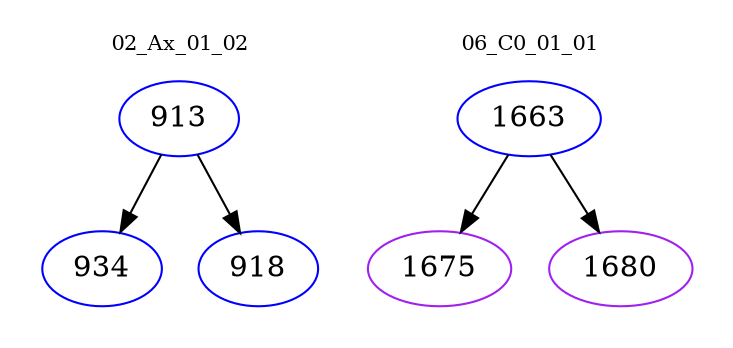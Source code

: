 digraph{
subgraph cluster_0 {
color = white
label = "02_Ax_01_02";
fontsize=10;
T0_913 [label="913", color="blue"]
T0_913 -> T0_934 [color="black"]
T0_934 [label="934", color="blue"]
T0_913 -> T0_918 [color="black"]
T0_918 [label="918", color="blue"]
}
subgraph cluster_1 {
color = white
label = "06_C0_01_01";
fontsize=10;
T1_1663 [label="1663", color="blue"]
T1_1663 -> T1_1675 [color="black"]
T1_1675 [label="1675", color="purple"]
T1_1663 -> T1_1680 [color="black"]
T1_1680 [label="1680", color="purple"]
}
}

